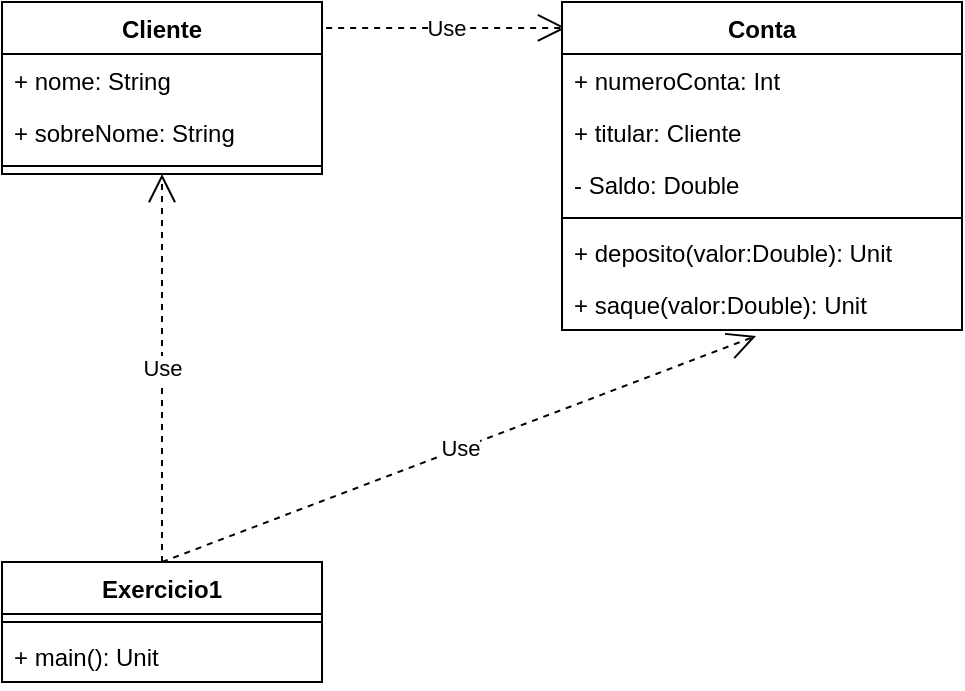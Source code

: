 <mxfile version="13.6.6" type="device"><diagram id="468Ud2_HZX1riz2Zmzsb" name="Page-1"><mxGraphModel dx="2062" dy="700" grid="1" gridSize="10" guides="1" tooltips="1" connect="1" arrows="1" fold="1" page="1" pageScale="1" pageWidth="827" pageHeight="1169" math="0" shadow="0"><root><mxCell id="0"/><mxCell id="1" parent="0"/><mxCell id="K_uKpYV-nr5OIEsNk9dI-1" value="Use" style="endArrow=open;endSize=12;dashed=1;html=1;exitX=1.013;exitY=0.151;exitDx=0;exitDy=0;exitPerimeter=0;entryX=0.01;entryY=0.079;entryDx=0;entryDy=0;entryPerimeter=0;" parent="1" source="gJ6AdIOQuCLCM7YtVW9Q-1" target="gJ6AdIOQuCLCM7YtVW9Q-6" edge="1"><mxGeometry width="160" relative="1" as="geometry"><mxPoint x="330" y="390" as="sourcePoint"/><mxPoint x="490" y="390" as="targetPoint"/></mxGeometry></mxCell><mxCell id="uOx7kt6_a86E7m7ttKY4-5" value="Use" style="endArrow=open;endSize=12;dashed=1;html=1;entryX=0.5;entryY=1;entryDx=0;entryDy=0;exitX=0.5;exitY=0;exitDx=0;exitDy=0;" parent="1" source="9MrabFehH04MWyayAd5G-1" target="gJ6AdIOQuCLCM7YtVW9Q-1" edge="1"><mxGeometry width="160" relative="1" as="geometry"><mxPoint x="280" y="250" as="sourcePoint"/><mxPoint x="490" y="390" as="targetPoint"/></mxGeometry></mxCell><mxCell id="gJ6AdIOQuCLCM7YtVW9Q-1" value="Cliente" style="swimlane;fontStyle=1;align=center;verticalAlign=top;childLayout=stackLayout;horizontal=1;startSize=26;horizontalStack=0;resizeParent=1;resizeParentMax=0;resizeLast=0;collapsible=1;marginBottom=0;" parent="1" vertex="1"><mxGeometry x="120" y="80" width="160" height="86" as="geometry"/></mxCell><mxCell id="gJ6AdIOQuCLCM7YtVW9Q-2" value="+ nome: String" style="text;strokeColor=none;fillColor=none;align=left;verticalAlign=top;spacingLeft=4;spacingRight=4;overflow=hidden;rotatable=0;points=[[0,0.5],[1,0.5]];portConstraint=eastwest;" parent="gJ6AdIOQuCLCM7YtVW9Q-1" vertex="1"><mxGeometry y="26" width="160" height="26" as="geometry"/></mxCell><mxCell id="gJ6AdIOQuCLCM7YtVW9Q-5" value="+ sobreNome: String" style="text;strokeColor=none;fillColor=none;align=left;verticalAlign=top;spacingLeft=4;spacingRight=4;overflow=hidden;rotatable=0;points=[[0,0.5],[1,0.5]];portConstraint=eastwest;" parent="gJ6AdIOQuCLCM7YtVW9Q-1" vertex="1"><mxGeometry y="52" width="160" height="26" as="geometry"/></mxCell><mxCell id="gJ6AdIOQuCLCM7YtVW9Q-3" value="" style="line;strokeWidth=1;fillColor=none;align=left;verticalAlign=middle;spacingTop=-1;spacingLeft=3;spacingRight=3;rotatable=0;labelPosition=right;points=[];portConstraint=eastwest;" parent="gJ6AdIOQuCLCM7YtVW9Q-1" vertex="1"><mxGeometry y="78" width="160" height="8" as="geometry"/></mxCell><mxCell id="gJ6AdIOQuCLCM7YtVW9Q-6" value="Conta" style="swimlane;fontStyle=1;align=center;verticalAlign=top;childLayout=stackLayout;horizontal=1;startSize=26;horizontalStack=0;resizeParent=1;resizeParentMax=0;resizeLast=0;collapsible=1;marginBottom=0;" parent="1" vertex="1"><mxGeometry x="400" y="80" width="200" height="164" as="geometry"/></mxCell><mxCell id="gJ6AdIOQuCLCM7YtVW9Q-7" value="+ numeroConta: Int" style="text;strokeColor=none;fillColor=none;align=left;verticalAlign=top;spacingLeft=4;spacingRight=4;overflow=hidden;rotatable=0;points=[[0,0.5],[1,0.5]];portConstraint=eastwest;" parent="gJ6AdIOQuCLCM7YtVW9Q-6" vertex="1"><mxGeometry y="26" width="200" height="26" as="geometry"/></mxCell><mxCell id="gJ6AdIOQuCLCM7YtVW9Q-11" value="+ titular: Cliente" style="text;strokeColor=none;fillColor=none;align=left;verticalAlign=top;spacingLeft=4;spacingRight=4;overflow=hidden;rotatable=0;points=[[0,0.5],[1,0.5]];portConstraint=eastwest;" parent="gJ6AdIOQuCLCM7YtVW9Q-6" vertex="1"><mxGeometry y="52" width="200" height="26" as="geometry"/></mxCell><mxCell id="gJ6AdIOQuCLCM7YtVW9Q-10" value="- Saldo: Double" style="text;strokeColor=none;fillColor=none;align=left;verticalAlign=top;spacingLeft=4;spacingRight=4;overflow=hidden;rotatable=0;points=[[0,0.5],[1,0.5]];portConstraint=eastwest;" parent="gJ6AdIOQuCLCM7YtVW9Q-6" vertex="1"><mxGeometry y="78" width="200" height="26" as="geometry"/></mxCell><mxCell id="gJ6AdIOQuCLCM7YtVW9Q-8" value="" style="line;strokeWidth=1;fillColor=none;align=left;verticalAlign=middle;spacingTop=-1;spacingLeft=3;spacingRight=3;rotatable=0;labelPosition=right;points=[];portConstraint=eastwest;" parent="gJ6AdIOQuCLCM7YtVW9Q-6" vertex="1"><mxGeometry y="104" width="200" height="8" as="geometry"/></mxCell><mxCell id="gJ6AdIOQuCLCM7YtVW9Q-9" value="+ deposito(valor:Double): Unit" style="text;strokeColor=none;fillColor=none;align=left;verticalAlign=top;spacingLeft=4;spacingRight=4;overflow=hidden;rotatable=0;points=[[0,0.5],[1,0.5]];portConstraint=eastwest;" parent="gJ6AdIOQuCLCM7YtVW9Q-6" vertex="1"><mxGeometry y="112" width="200" height="26" as="geometry"/></mxCell><mxCell id="gJ6AdIOQuCLCM7YtVW9Q-12" value="+ saque(valor:Double): Unit" style="text;strokeColor=none;fillColor=none;align=left;verticalAlign=top;spacingLeft=4;spacingRight=4;overflow=hidden;rotatable=0;points=[[0,0.5],[1,0.5]];portConstraint=eastwest;" parent="gJ6AdIOQuCLCM7YtVW9Q-6" vertex="1"><mxGeometry y="138" width="200" height="26" as="geometry"/></mxCell><mxCell id="uOx7kt6_a86E7m7ttKY4-6" value="Use" style="endArrow=open;endSize=12;dashed=1;html=1;entryX=0.485;entryY=1.115;entryDx=0;entryDy=0;entryPerimeter=0;exitX=0.5;exitY=0;exitDx=0;exitDy=0;" parent="1" source="9MrabFehH04MWyayAd5G-1" target="gJ6AdIOQuCLCM7YtVW9Q-12" edge="1"><mxGeometry width="160" relative="1" as="geometry"><mxPoint x="260" y="300" as="sourcePoint"/><mxPoint x="490" y="390" as="targetPoint"/></mxGeometry></mxCell><mxCell id="9MrabFehH04MWyayAd5G-1" value="Exercicio1" style="swimlane;fontStyle=1;align=center;verticalAlign=top;childLayout=stackLayout;horizontal=1;startSize=26;horizontalStack=0;resizeParent=1;resizeParentMax=0;resizeLast=0;collapsible=1;marginBottom=0;" parent="1" vertex="1"><mxGeometry x="120" y="360" width="160" height="60" as="geometry"/></mxCell><mxCell id="9MrabFehH04MWyayAd5G-3" value="" style="line;strokeWidth=1;fillColor=none;align=left;verticalAlign=middle;spacingTop=-1;spacingLeft=3;spacingRight=3;rotatable=0;labelPosition=right;points=[];portConstraint=eastwest;" parent="9MrabFehH04MWyayAd5G-1" vertex="1"><mxGeometry y="26" width="160" height="8" as="geometry"/></mxCell><mxCell id="9MrabFehH04MWyayAd5G-4" value="+ main(): Unit " style="text;strokeColor=none;fillColor=none;align=left;verticalAlign=top;spacingLeft=4;spacingRight=4;overflow=hidden;rotatable=0;points=[[0,0.5],[1,0.5]];portConstraint=eastwest;" parent="9MrabFehH04MWyayAd5G-1" vertex="1"><mxGeometry y="34" width="160" height="26" as="geometry"/></mxCell></root></mxGraphModel></diagram></mxfile>